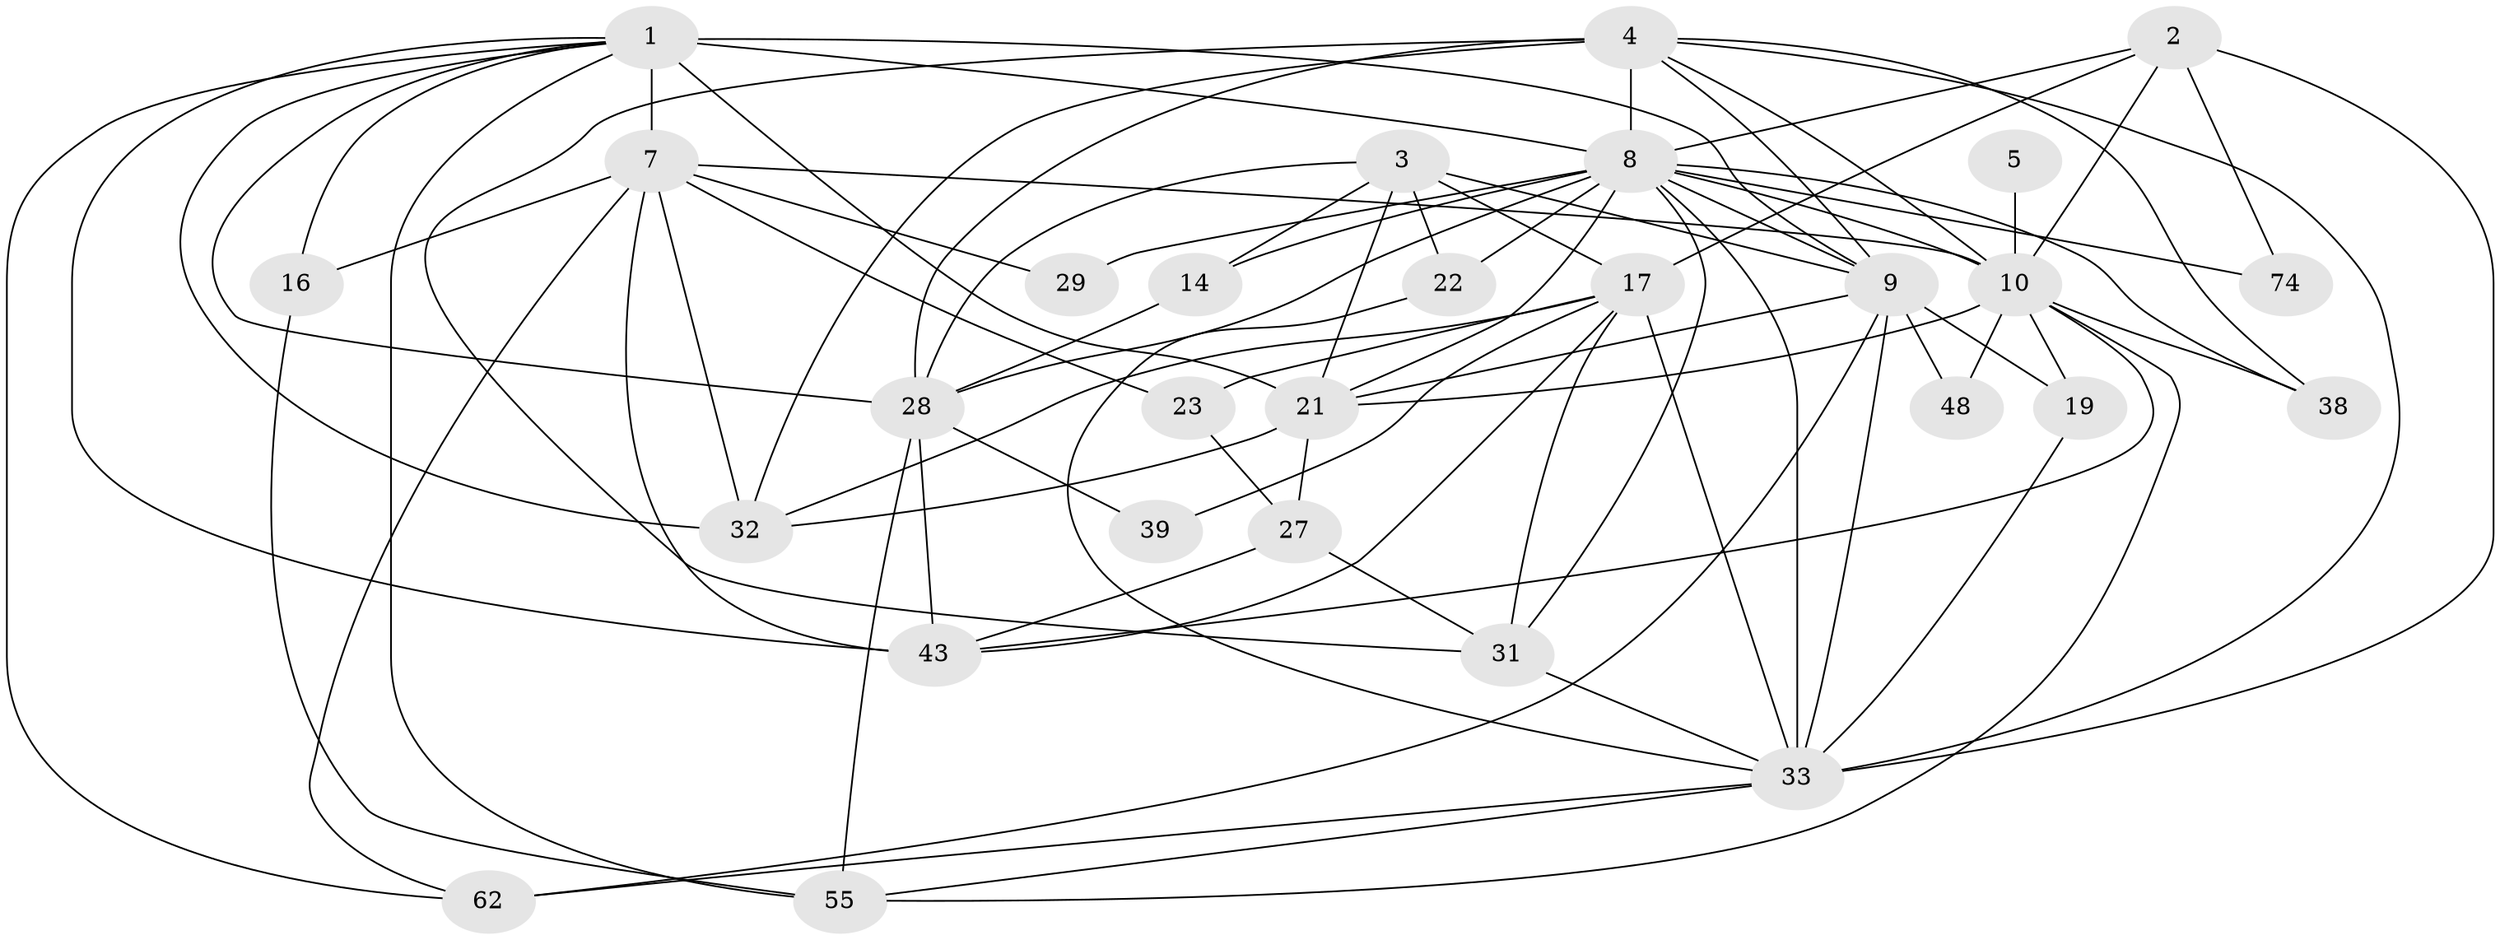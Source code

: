 // original degree distribution, {3: 0.3108108108108108, 4: 0.17567567567567569, 2: 0.14864864864864866, 6: 0.12162162162162163, 5: 0.1891891891891892, 7: 0.04054054054054054, 8: 0.013513513513513514}
// Generated by graph-tools (version 1.1) at 2025/18/03/04/25 18:18:42]
// undirected, 29 vertices, 80 edges
graph export_dot {
graph [start="1"]
  node [color=gray90,style=filled];
  1 [super="+18+40"];
  2 [super="+6"];
  3 [super="+49"];
  4 [super="+12"];
  5;
  7 [super="+45+13+57"];
  8 [super="+11+44"];
  9 [super="+53+25"];
  10 [super="+37+41+15+51"];
  14;
  16 [super="+26"];
  17 [super="+68"];
  19;
  21 [super="+65"];
  22;
  23;
  27 [super="+70"];
  28 [super="+34"];
  29;
  31 [super="+63"];
  32 [super="+42+66"];
  33 [super="+54+36"];
  38;
  39;
  43 [super="+52+72"];
  48;
  55 [super="+64"];
  62;
  74;
  1 -- 43 [weight=2];
  1 -- 32;
  1 -- 8 [weight=4];
  1 -- 9 [weight=2];
  1 -- 7;
  1 -- 16;
  1 -- 21;
  1 -- 55;
  1 -- 28;
  1 -- 62;
  2 -- 17;
  2 -- 74;
  2 -- 33;
  2 -- 10 [weight=3];
  2 -- 8 [weight=2];
  3 -- 22;
  3 -- 9;
  3 -- 28;
  3 -- 14;
  3 -- 17;
  3 -- 21;
  4 -- 28;
  4 -- 33;
  4 -- 38;
  4 -- 8 [weight=3];
  4 -- 9;
  4 -- 10;
  4 -- 31;
  4 -- 32;
  5 -- 10 [weight=2];
  7 -- 43 [weight=2];
  7 -- 29;
  7 -- 23;
  7 -- 62;
  7 -- 10 [weight=3];
  7 -- 16;
  7 -- 32 [weight=2];
  8 -- 9 [weight=2];
  8 -- 10;
  8 -- 74;
  8 -- 14;
  8 -- 22;
  8 -- 29;
  8 -- 31;
  8 -- 33 [weight=3];
  8 -- 38;
  8 -- 28;
  8 -- 21 [weight=2];
  9 -- 62;
  9 -- 48;
  9 -- 19;
  9 -- 33;
  9 -- 21;
  10 -- 38;
  10 -- 48;
  10 -- 19;
  10 -- 21;
  10 -- 55;
  10 -- 43;
  14 -- 28;
  16 -- 55;
  17 -- 32;
  17 -- 23;
  17 -- 39;
  17 -- 31;
  17 -- 33;
  17 -- 43;
  19 -- 33;
  21 -- 32;
  21 -- 27;
  22 -- 33;
  23 -- 27;
  27 -- 31;
  27 -- 43;
  28 -- 43;
  28 -- 55;
  28 -- 39;
  31 -- 33 [weight=2];
  33 -- 62;
  33 -- 55;
}
